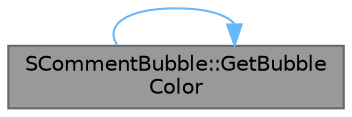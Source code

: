 digraph "SCommentBubble::GetBubbleColor"
{
 // INTERACTIVE_SVG=YES
 // LATEX_PDF_SIZE
  bgcolor="transparent";
  edge [fontname=Helvetica,fontsize=10,labelfontname=Helvetica,labelfontsize=10];
  node [fontname=Helvetica,fontsize=10,shape=box,height=0.2,width=0.4];
  rankdir="LR";
  Node1 [id="Node000001",label="SCommentBubble::GetBubble\lColor",height=0.2,width=0.4,color="gray40", fillcolor="grey60", style="filled", fontcolor="black",tooltip="Returns the color of the main bubble."];
  Node1 -> Node1 [id="edge1_Node000001_Node000001",color="steelblue1",style="solid",tooltip=" "];
}
